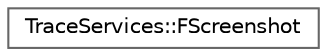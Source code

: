 digraph "Graphical Class Hierarchy"
{
 // INTERACTIVE_SVG=YES
 // LATEX_PDF_SIZE
  bgcolor="transparent";
  edge [fontname=Helvetica,fontsize=10,labelfontname=Helvetica,labelfontsize=10];
  node [fontname=Helvetica,fontsize=10,shape=box,height=0.2,width=0.4];
  rankdir="LR";
  Node0 [id="Node000000",label="TraceServices::FScreenshot",height=0.2,width=0.4,color="grey40", fillcolor="white", style="filled",URL="$d3/d9e/structTraceServices_1_1FScreenshot.html",tooltip=" "];
}

